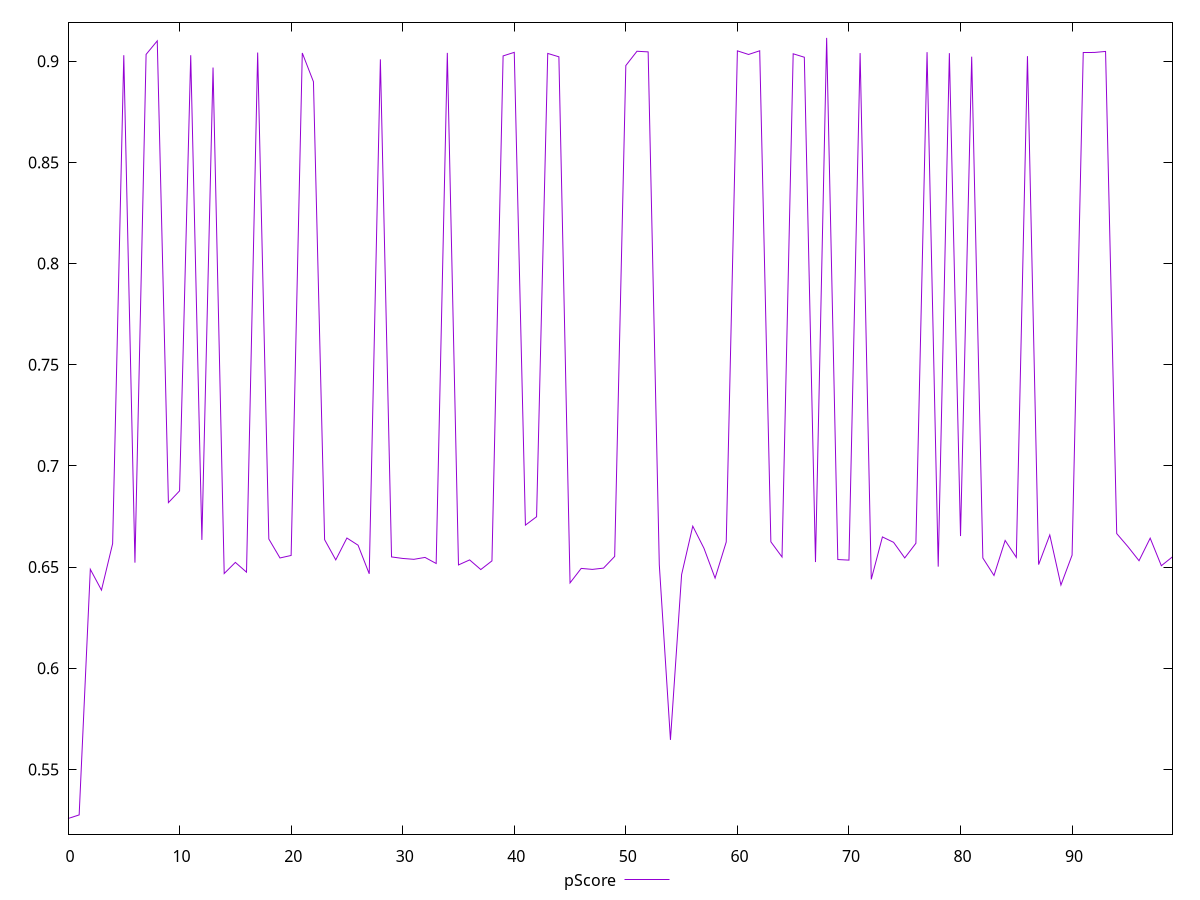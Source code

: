 reset

$pScore <<EOF
0 0.5257583809506299
1 0.5275413124864821
2 0.6489184103577244
3 0.638632426253003
4 0.6615962982890486
5 0.9029730145147272
6 0.6522050230364235
7 0.9033846170146008
8 0.9100677922344373
9 0.6818793897468616
10 0.6876833748149156
11 0.9029764692489346
12 0.6634513548293517
13 0.8968741975895065
14 0.6468247853634633
15 0.6523300866743429
16 0.6475188301055808
17 0.9042866456377676
18 0.6639015598566942
19 0.6545218302999865
20 0.6557638105844164
21 0.9040806540786508
22 0.8898831422860505
23 0.6635723495889905
24 0.6535789253684079
25 0.6643772443301887
26 0.660826728158405
27 0.646700574676507
28 0.9009348833884809
29 0.6550396157532543
30 0.6542846254077446
31 0.6538528993892763
32 0.6547952210985781
33 0.651793596213789
34 0.9041411431741397
35 0.6510822166473359
36 0.6535625507209709
37 0.6487962765346641
38 0.653084620257473
39 0.9026369169996425
40 0.9043964912975287
41 0.6707603861561842
42 0.6749119921095994
43 0.9038638764879242
44 0.9021927573535995
45 0.6422104807541636
46 0.6493623933915085
47 0.6488787434180715
48 0.6495070890047617
49 0.65527058139732
50 0.8978760513361317
51 0.9049433687625769
52 0.904629983943287
53 0.6511595960642806
54 0.5646113869489762
55 0.6463205082608714
56 0.6702404326747171
57 0.6593576625784883
58 0.6445713175087268
59 0.6624242368743332
60 0.9051404421108424
61 0.9033513706273352
62 0.9051716844852831
63 0.6625115253754809
64 0.6549982618659111
65 0.9036862968114174
66 0.9019850844334055
67 0.6525107928121647
68 0.9115346071628632
69 0.6537461545283922
70 0.6534579168102703
71 0.9040538036625719
72 0.6439648180382269
73 0.664919912304895
74 0.6622496657220487
75 0.6545432349261756
76 0.661782345195989
77 0.9044841906841234
78 0.6502179802768387
79 0.9039975739019301
80 0.6653429512196237
81 0.9022486532041332
82 0.6545113213089533
83 0.6458702798466175
84 0.6631826278521549
85 0.6548186570563637
86 0.9025361003266982
87 0.6512440363970822
88 0.6658930129737286
89 0.6411371477929491
90 0.6559390685360034
91 0.9043165409878198
92 0.9043455273710201
93 0.9048524735179382
94 0.6665800822370795
95 0.6601479380007573
96 0.6531581023871915
97 0.6643046920822728
98 0.6506851313572304
99 0.6551012790871589
EOF

set key outside below
set xrange [0:99]
set yrange [0.5180428564263853:0.9192501316871078]
set trange [0.5180428564263853:0.9192501316871078]
set terminal svg size 640, 500 enhanced background rgb 'white'
set output "report_00017_2021-02-10T15-08-03.406Z/interactive/samples/pages+cached+noadtech+nomedia/pScore/values.svg"

plot $pScore title "pScore" with line

reset
